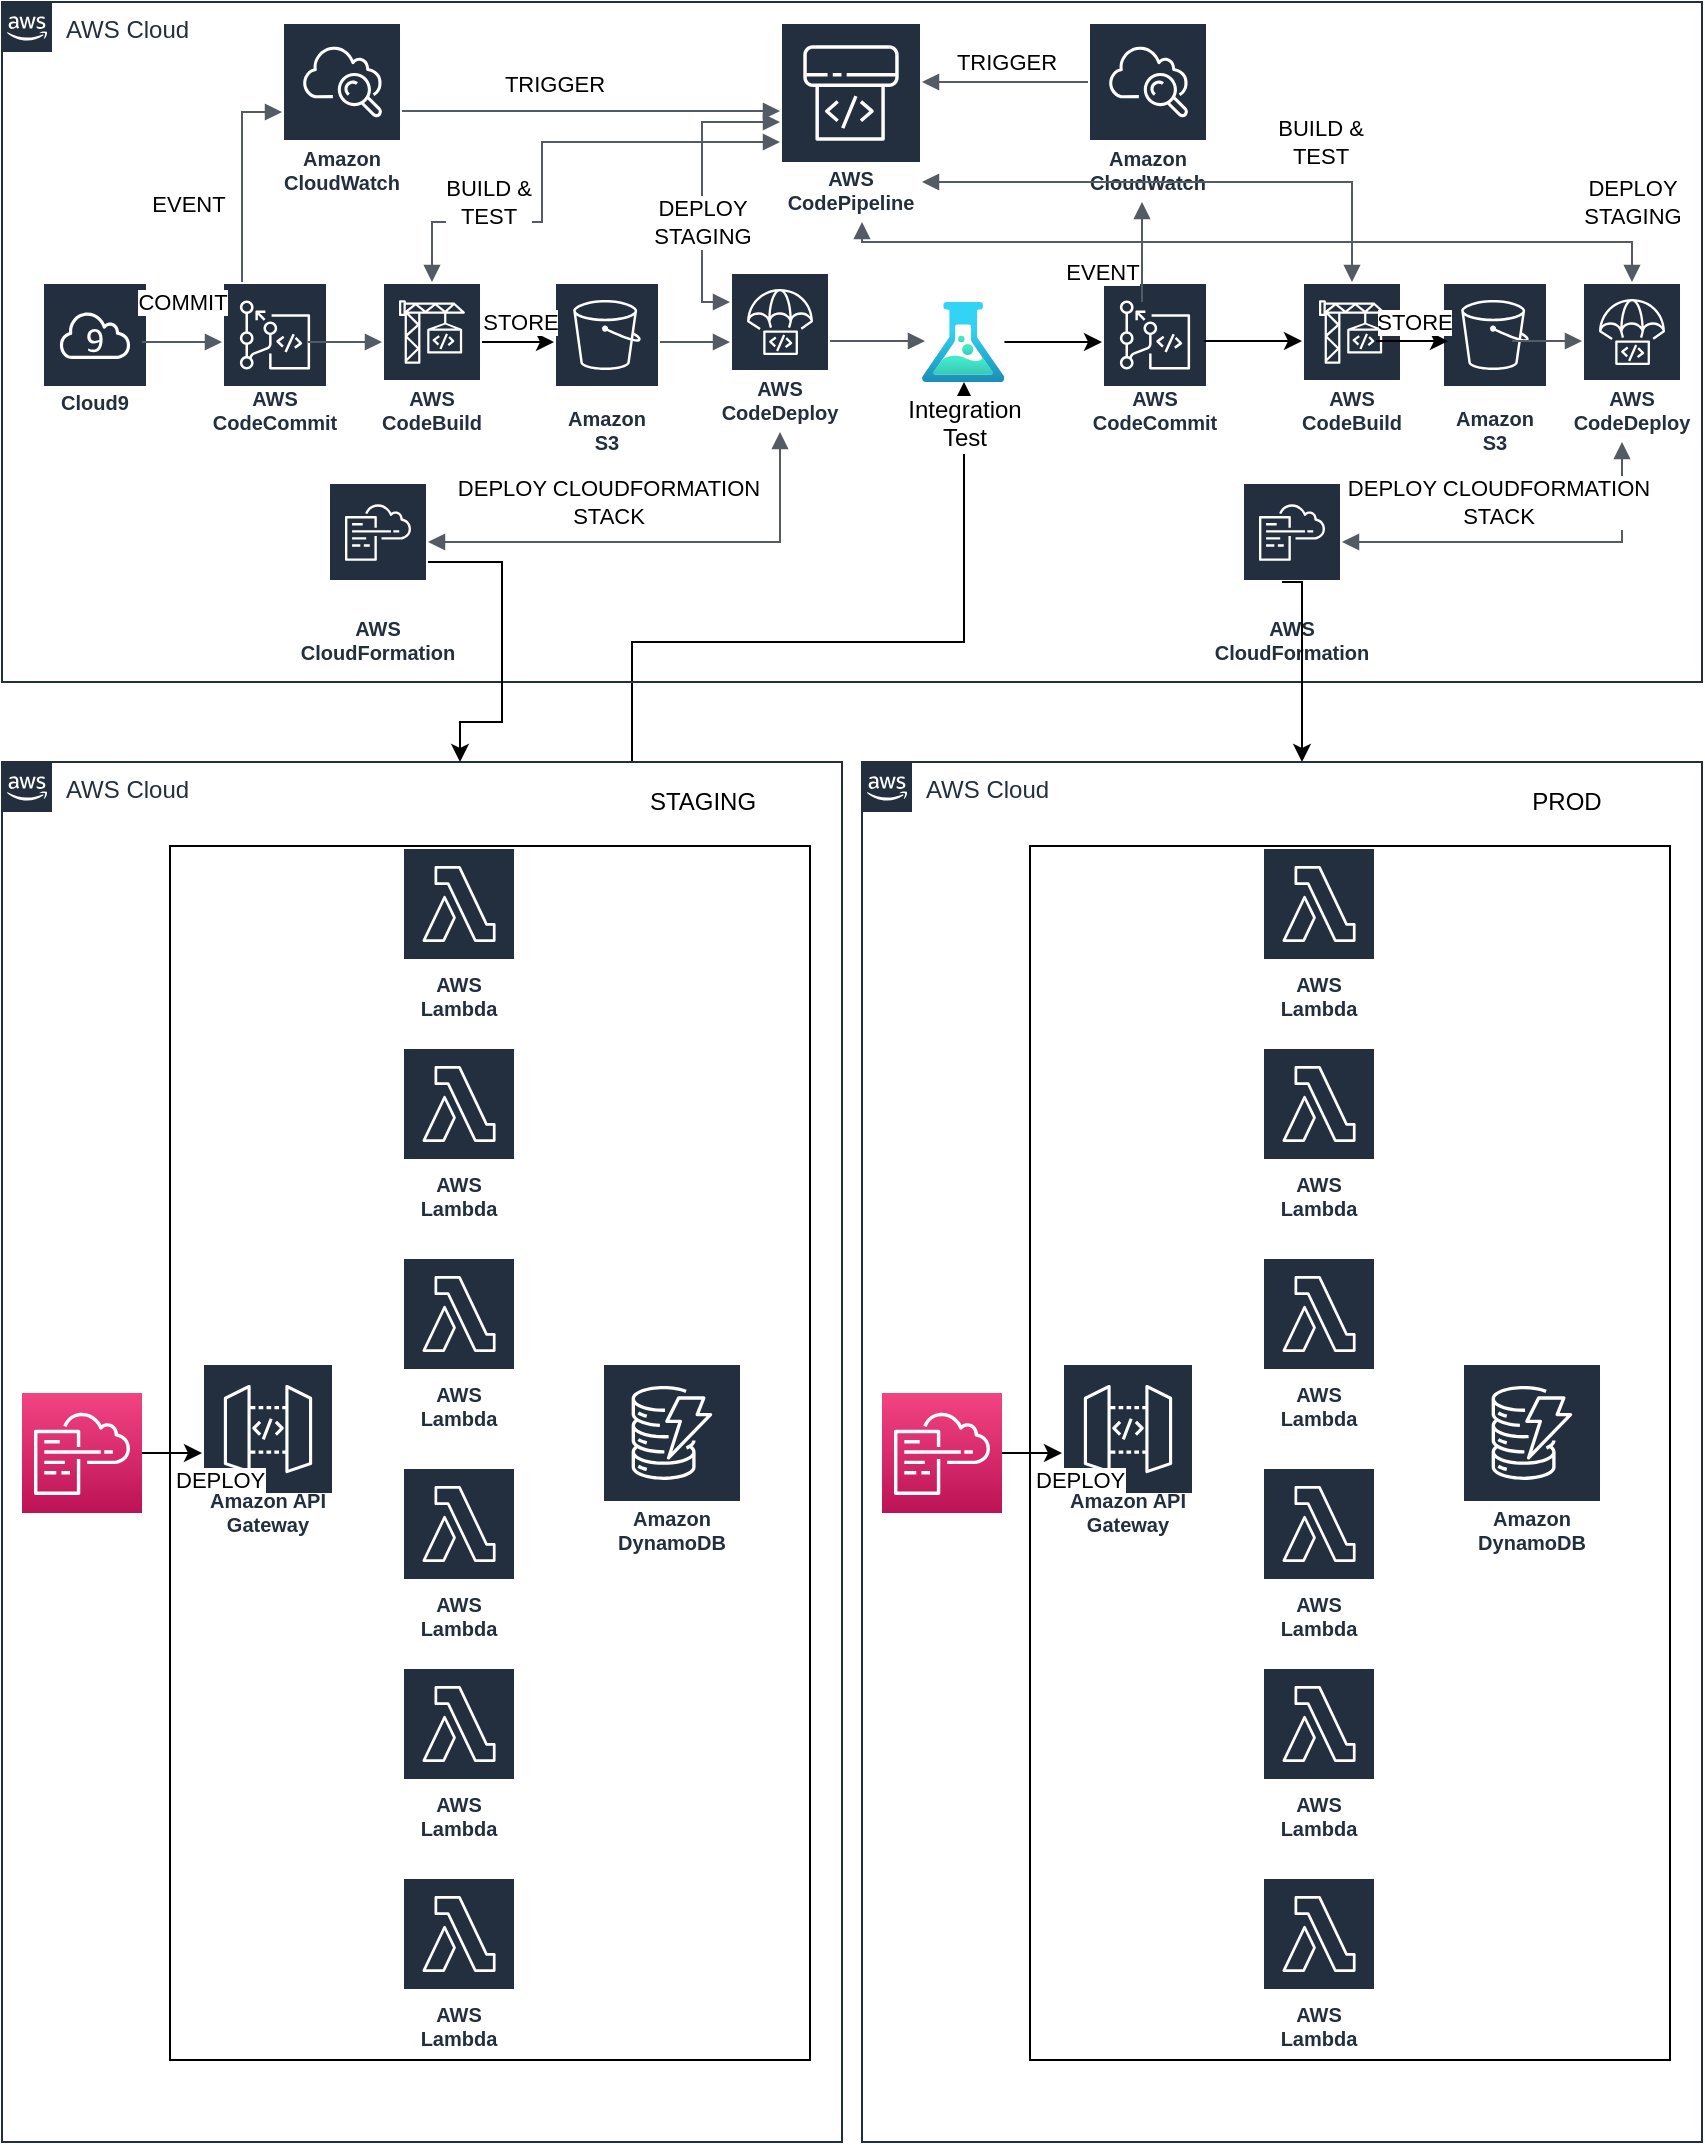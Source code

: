 <mxfile version="20.0.0" type="github"><diagram id="3AgjDYowFYK4neTWA5W-" name="Page-1"><mxGraphModel dx="1133" dy="874" grid="1" gridSize="10" guides="1" tooltips="1" connect="1" arrows="1" fold="1" page="1" pageScale="1" pageWidth="827" pageHeight="1169" background="#ffffff" math="0" shadow="0"><root><mxCell id="0"/><mxCell id="1" parent="0"/><mxCell id="V2-Uz3Rrhtdbzxhr8Gki-95" style="edgeStyle=orthogonalEdgeStyle;rounded=0;orthogonalLoop=1;jettySize=auto;html=1;exitX=0.75;exitY=0;exitDx=0;exitDy=0;" parent="1" source="V2-Uz3Rrhtdbzxhr8Gki-1" target="V2-Uz3Rrhtdbzxhr8Gki-16" edge="1"><mxGeometry relative="1" as="geometry"><Array as="points"><mxPoint x="325" y="360"/><mxPoint x="491" y="360"/></Array></mxGeometry></mxCell><mxCell id="V2-Uz3Rrhtdbzxhr8Gki-1" value="AWS Cloud" style="points=[[0,0],[0.25,0],[0.5,0],[0.75,0],[1,0],[1,0.25],[1,0.5],[1,0.75],[1,1],[0.75,1],[0.5,1],[0.25,1],[0,1],[0,0.75],[0,0.5],[0,0.25]];outlineConnect=0;gradientColor=none;html=1;whiteSpace=wrap;fontSize=12;fontStyle=0;container=1;pointerEvents=0;collapsible=0;recursiveResize=0;shape=mxgraph.aws4.group;grIcon=mxgraph.aws4.group_aws_cloud_alt;strokeColor=#232F3E;fillColor=none;verticalAlign=top;align=left;spacingLeft=30;fontColor=#232F3E;dashed=0;" parent="1" vertex="1"><mxGeometry x="10" y="420" width="420" height="690" as="geometry"/></mxCell><mxCell id="V2-Uz3Rrhtdbzxhr8Gki-29" value="" style="rounded=0;whiteSpace=wrap;html=1;align=center;" parent="V2-Uz3Rrhtdbzxhr8Gki-1" vertex="1"><mxGeometry x="84" y="42" width="320" height="607" as="geometry"/></mxCell><mxCell id="V2-Uz3Rrhtdbzxhr8Gki-17" value="AWS Lambda" style="sketch=0;outlineConnect=0;fontColor=#232F3E;gradientColor=none;strokeColor=#ffffff;fillColor=#232F3E;dashed=0;verticalLabelPosition=middle;verticalAlign=bottom;align=center;html=1;whiteSpace=wrap;fontSize=10;fontStyle=1;spacing=3;shape=mxgraph.aws4.productIcon;prIcon=mxgraph.aws4.lambda;" parent="V2-Uz3Rrhtdbzxhr8Gki-1" vertex="1"><mxGeometry x="200" y="42.5" width="57" height="90" as="geometry"/></mxCell><mxCell id="V2-Uz3Rrhtdbzxhr8Gki-18" value="AWS Lambda" style="sketch=0;outlineConnect=0;fontColor=#232F3E;gradientColor=none;strokeColor=#ffffff;fillColor=#232F3E;dashed=0;verticalLabelPosition=middle;verticalAlign=bottom;align=center;html=1;whiteSpace=wrap;fontSize=10;fontStyle=1;spacing=3;shape=mxgraph.aws4.productIcon;prIcon=mxgraph.aws4.lambda;" parent="V2-Uz3Rrhtdbzxhr8Gki-1" vertex="1"><mxGeometry x="200" y="142.5" width="57" height="90" as="geometry"/></mxCell><mxCell id="V2-Uz3Rrhtdbzxhr8Gki-19" value="AWS Lambda" style="sketch=0;outlineConnect=0;fontColor=#232F3E;gradientColor=none;strokeColor=#ffffff;fillColor=#232F3E;dashed=0;verticalLabelPosition=middle;verticalAlign=bottom;align=center;html=1;whiteSpace=wrap;fontSize=10;fontStyle=1;spacing=3;shape=mxgraph.aws4.productIcon;prIcon=mxgraph.aws4.lambda;" parent="V2-Uz3Rrhtdbzxhr8Gki-1" vertex="1"><mxGeometry x="200" y="247.5" width="57" height="90" as="geometry"/></mxCell><mxCell id="V2-Uz3Rrhtdbzxhr8Gki-20" value="AWS Lambda" style="sketch=0;outlineConnect=0;fontColor=#232F3E;gradientColor=none;strokeColor=#ffffff;fillColor=#232F3E;dashed=0;verticalLabelPosition=middle;verticalAlign=bottom;align=center;html=1;whiteSpace=wrap;fontSize=10;fontStyle=1;spacing=3;shape=mxgraph.aws4.productIcon;prIcon=mxgraph.aws4.lambda;" parent="V2-Uz3Rrhtdbzxhr8Gki-1" vertex="1"><mxGeometry x="200" y="352.5" width="57" height="90" as="geometry"/></mxCell><mxCell id="V2-Uz3Rrhtdbzxhr8Gki-21" value="AWS Lambda" style="sketch=0;outlineConnect=0;fontColor=#232F3E;gradientColor=none;strokeColor=#ffffff;fillColor=#232F3E;dashed=0;verticalLabelPosition=middle;verticalAlign=bottom;align=center;html=1;whiteSpace=wrap;fontSize=10;fontStyle=1;spacing=3;shape=mxgraph.aws4.productIcon;prIcon=mxgraph.aws4.lambda;" parent="V2-Uz3Rrhtdbzxhr8Gki-1" vertex="1"><mxGeometry x="200" y="452.5" width="57" height="90" as="geometry"/></mxCell><mxCell id="V2-Uz3Rrhtdbzxhr8Gki-22" value="AWS Lambda" style="sketch=0;outlineConnect=0;fontColor=#232F3E;gradientColor=none;strokeColor=#ffffff;fillColor=#232F3E;dashed=0;verticalLabelPosition=middle;verticalAlign=bottom;align=center;html=1;whiteSpace=wrap;fontSize=10;fontStyle=1;spacing=3;shape=mxgraph.aws4.productIcon;prIcon=mxgraph.aws4.lambda;" parent="V2-Uz3Rrhtdbzxhr8Gki-1" vertex="1"><mxGeometry x="200" y="557.5" width="57" height="90" as="geometry"/></mxCell><mxCell id="V2-Uz3Rrhtdbzxhr8Gki-23" value="Amazon DynamoDB" style="sketch=0;outlineConnect=0;fontColor=#232F3E;gradientColor=none;strokeColor=#ffffff;fillColor=#232F3E;dashed=0;verticalLabelPosition=middle;verticalAlign=bottom;align=center;html=1;whiteSpace=wrap;fontSize=10;fontStyle=1;spacing=3;shape=mxgraph.aws4.productIcon;prIcon=mxgraph.aws4.dynamodb;" parent="V2-Uz3Rrhtdbzxhr8Gki-1" vertex="1"><mxGeometry x="300" y="300.5" width="70" height="99.5" as="geometry"/></mxCell><mxCell id="V2-Uz3Rrhtdbzxhr8Gki-24" value="Amazon API Gateway" style="sketch=0;outlineConnect=0;fontColor=#232F3E;gradientColor=none;strokeColor=#ffffff;fillColor=#232F3E;dashed=0;verticalLabelPosition=middle;verticalAlign=bottom;align=center;html=1;whiteSpace=wrap;fontSize=10;fontStyle=1;spacing=3;shape=mxgraph.aws4.productIcon;prIcon=mxgraph.aws4.api_gateway;" parent="V2-Uz3Rrhtdbzxhr8Gki-1" vertex="1"><mxGeometry x="100" y="300.5" width="66" height="90" as="geometry"/></mxCell><mxCell id="V2-Uz3Rrhtdbzxhr8Gki-30" value="DEPLOY" style="edgeStyle=orthogonalEdgeStyle;rounded=0;orthogonalLoop=1;jettySize=auto;html=1;labelPosition=right;verticalLabelPosition=bottom;align=left;verticalAlign=top;" parent="V2-Uz3Rrhtdbzxhr8Gki-1" source="V2-Uz3Rrhtdbzxhr8Gki-26" target="V2-Uz3Rrhtdbzxhr8Gki-24" edge="1"><mxGeometry relative="1" as="geometry"/></mxCell><mxCell id="V2-Uz3Rrhtdbzxhr8Gki-26" value="" style="sketch=0;points=[[0,0,0],[0.25,0,0],[0.5,0,0],[0.75,0,0],[1,0,0],[0,1,0],[0.25,1,0],[0.5,1,0],[0.75,1,0],[1,1,0],[0,0.25,0],[0,0.5,0],[0,0.75,0],[1,0.25,0],[1,0.5,0],[1,0.75,0]];points=[[0,0,0],[0.25,0,0],[0.5,0,0],[0.75,0,0],[1,0,0],[0,1,0],[0.25,1,0],[0.5,1,0],[0.75,1,0],[1,1,0],[0,0.25,0],[0,0.5,0],[0,0.75,0],[1,0.25,0],[1,0.5,0],[1,0.75,0]];outlineConnect=0;fontColor=#232F3E;gradientColor=#F34482;gradientDirection=north;fillColor=#BC1356;strokeColor=#ffffff;dashed=0;verticalLabelPosition=bottom;verticalAlign=top;align=center;html=1;fontSize=12;fontStyle=0;aspect=fixed;shape=mxgraph.aws4.resourceIcon;resIcon=mxgraph.aws4.cloudformation;" parent="V2-Uz3Rrhtdbzxhr8Gki-1" vertex="1"><mxGeometry x="10" y="315.5" width="60" height="60" as="geometry"/></mxCell><mxCell id="V2-Uz3Rrhtdbzxhr8Gki-6" value="AWS Cloud" style="points=[[0,0],[0.25,0],[0.5,0],[0.75,0],[1,0],[1,0.25],[1,0.5],[1,0.75],[1,1],[0.75,1],[0.5,1],[0.25,1],[0,1],[0,0.75],[0,0.5],[0,0.25]];outlineConnect=0;gradientColor=none;html=1;whiteSpace=wrap;fontSize=12;fontStyle=0;container=1;pointerEvents=0;collapsible=0;recursiveResize=0;shape=mxgraph.aws4.group;grIcon=mxgraph.aws4.group_aws_cloud_alt;strokeColor=#232F3E;fillColor=none;verticalAlign=top;align=left;spacingLeft=30;fontColor=#232F3E;dashed=0;" parent="1" vertex="1"><mxGeometry x="10" y="40" width="850" height="340" as="geometry"/></mxCell><mxCell id="V2-Uz3Rrhtdbzxhr8Gki-7" value="AWS CodePipeline" style="sketch=0;outlineConnect=0;fontColor=#232F3E;gradientColor=none;strokeColor=#ffffff;fillColor=#232F3E;dashed=0;verticalLabelPosition=middle;verticalAlign=bottom;align=center;html=1;whiteSpace=wrap;fontSize=10;fontStyle=1;spacing=3;shape=mxgraph.aws4.productIcon;prIcon=mxgraph.aws4.codepipeline;" parent="V2-Uz3Rrhtdbzxhr8Gki-6" vertex="1"><mxGeometry x="389" y="10" width="71" height="100" as="geometry"/></mxCell><mxCell id="V2-Uz3Rrhtdbzxhr8Gki-8" value="AWS Cloud9" style="sketch=0;outlineConnect=0;fontColor=#232F3E;gradientColor=none;strokeColor=#ffffff;fillColor=#232F3E;dashed=0;verticalLabelPosition=middle;verticalAlign=bottom;align=center;html=1;whiteSpace=wrap;fontSize=10;fontStyle=1;spacing=3;shape=mxgraph.aws4.productIcon;prIcon=mxgraph.aws4.cloud9;" parent="V2-Uz3Rrhtdbzxhr8Gki-6" vertex="1"><mxGeometry x="20" y="140" width="53" height="70" as="geometry"/></mxCell><mxCell id="V2-Uz3Rrhtdbzxhr8Gki-10" value="AWS CodeCommit" style="sketch=0;outlineConnect=0;fontColor=#232F3E;gradientColor=none;strokeColor=#ffffff;fillColor=#232F3E;dashed=0;verticalLabelPosition=middle;verticalAlign=bottom;align=center;html=1;whiteSpace=wrap;fontSize=10;fontStyle=1;spacing=3;shape=mxgraph.aws4.productIcon;prIcon=mxgraph.aws4.codecommit;" parent="V2-Uz3Rrhtdbzxhr8Gki-6" vertex="1"><mxGeometry x="110" y="140" width="53" height="80" as="geometry"/></mxCell><mxCell id="V2-Uz3Rrhtdbzxhr8Gki-12" value="Amazon S3" style="sketch=0;outlineConnect=0;fontColor=#232F3E;gradientColor=none;strokeColor=#ffffff;fillColor=#232F3E;dashed=0;verticalLabelPosition=middle;verticalAlign=bottom;align=center;html=1;whiteSpace=wrap;fontSize=10;fontStyle=1;spacing=3;shape=mxgraph.aws4.productIcon;prIcon=mxgraph.aws4.s3;" parent="V2-Uz3Rrhtdbzxhr8Gki-6" vertex="1"><mxGeometry x="276" y="140" width="53" height="90" as="geometry"/></mxCell><mxCell id="V2-Uz3Rrhtdbzxhr8Gki-48" value="Amazon CloudWatch" style="sketch=0;outlineConnect=0;fontColor=#232F3E;gradientColor=none;strokeColor=#ffffff;fillColor=#232F3E;dashed=0;verticalLabelPosition=middle;verticalAlign=bottom;align=center;html=1;whiteSpace=wrap;fontSize=10;fontStyle=1;spacing=3;shape=mxgraph.aws4.productIcon;prIcon=mxgraph.aws4.cloudwatch;" parent="V2-Uz3Rrhtdbzxhr8Gki-6" vertex="1"><mxGeometry x="140" y="10" width="60" height="90" as="geometry"/></mxCell><mxCell id="V2-Uz3Rrhtdbzxhr8Gki-49" value="" style="edgeStyle=orthogonalEdgeStyle;html=1;endArrow=block;elbow=vertical;startArrow=none;endFill=1;strokeColor=#545B64;rounded=0;" parent="V2-Uz3Rrhtdbzxhr8Gki-6" target="V2-Uz3Rrhtdbzxhr8Gki-10" edge="1"><mxGeometry width="100" relative="1" as="geometry"><mxPoint x="70" y="170" as="sourcePoint"/><mxPoint x="100" y="170" as="targetPoint"/><Array as="points"><mxPoint x="100" y="170"/><mxPoint x="100" y="170"/></Array></mxGeometry></mxCell><mxCell id="V2-Uz3Rrhtdbzxhr8Gki-56" value="COMMIT" style="edgeLabel;html=1;align=center;verticalAlign=middle;resizable=0;points=[];textDirection=rtl;labelPosition=center;verticalLabelPosition=middle;" parent="V2-Uz3Rrhtdbzxhr8Gki-49" vertex="1" connectable="0"><mxGeometry x="-0.022" y="-2" relative="1" as="geometry"><mxPoint y="-22" as="offset"/></mxGeometry></mxCell><mxCell id="V2-Uz3Rrhtdbzxhr8Gki-50" value="" style="edgeStyle=orthogonalEdgeStyle;html=1;endArrow=block;elbow=vertical;startArrow=none;endFill=1;strokeColor=#545B64;rounded=0;" parent="V2-Uz3Rrhtdbzxhr8Gki-6" target="V2-Uz3Rrhtdbzxhr8Gki-67" edge="1"><mxGeometry width="100" relative="1" as="geometry"><mxPoint x="153" y="170" as="sourcePoint"/><mxPoint x="183" y="170" as="targetPoint"/><Array as="points"><mxPoint x="190" y="170"/><mxPoint x="190" y="170"/></Array></mxGeometry></mxCell><mxCell id="V2-Uz3Rrhtdbzxhr8Gki-54" value="" style="edgeStyle=orthogonalEdgeStyle;html=1;endArrow=block;elbow=vertical;startArrow=none;endFill=1;strokeColor=#545B64;rounded=0;" parent="V2-Uz3Rrhtdbzxhr8Gki-6" source="V2-Uz3Rrhtdbzxhr8Gki-10" target="V2-Uz3Rrhtdbzxhr8Gki-48" edge="1"><mxGeometry width="100" relative="1" as="geometry"><mxPoint x="60" y="120" as="sourcePoint"/><mxPoint x="130" y="120" as="targetPoint"/><Array as="points"><mxPoint x="120" y="55"/></Array></mxGeometry></mxCell><mxCell id="V2-Uz3Rrhtdbzxhr8Gki-63" value="EVENT" style="edgeLabel;html=1;align=center;verticalAlign=middle;resizable=0;points=[];" parent="V2-Uz3Rrhtdbzxhr8Gki-54" vertex="1" connectable="0"><mxGeometry x="-0.111" y="-2" relative="1" as="geometry"><mxPoint x="-29" y="7" as="offset"/></mxGeometry></mxCell><mxCell id="V2-Uz3Rrhtdbzxhr8Gki-55" value="" style="edgeStyle=orthogonalEdgeStyle;html=1;endArrow=block;elbow=vertical;startArrow=none;endFill=1;strokeColor=#545B64;rounded=0;" parent="V2-Uz3Rrhtdbzxhr8Gki-6" target="V2-Uz3Rrhtdbzxhr8Gki-7" edge="1"><mxGeometry width="100" relative="1" as="geometry"><mxPoint x="200" y="54.5" as="sourcePoint"/><mxPoint x="230" y="54.5" as="targetPoint"/><Array as="points"><mxPoint x="300" y="55"/><mxPoint x="300" y="55"/></Array></mxGeometry></mxCell><mxCell id="V2-Uz3Rrhtdbzxhr8Gki-75" value="TRIGGER" style="edgeLabel;html=1;align=center;verticalAlign=middle;resizable=0;points=[];" parent="V2-Uz3Rrhtdbzxhr8Gki-55" vertex="1" connectable="0"><mxGeometry x="-0.142" relative="1" as="geometry"><mxPoint x="-5" y="-14" as="offset"/></mxGeometry></mxCell><mxCell id="V2-Uz3Rrhtdbzxhr8Gki-57" value="AWS CloudFormation" style="sketch=0;outlineConnect=0;fontColor=#232F3E;gradientColor=none;strokeColor=#ffffff;fillColor=#232F3E;dashed=0;verticalLabelPosition=middle;verticalAlign=bottom;align=center;html=1;whiteSpace=wrap;fontSize=10;fontStyle=1;spacing=3;shape=mxgraph.aws4.productIcon;prIcon=mxgraph.aws4.cloudformation;" parent="V2-Uz3Rrhtdbzxhr8Gki-6" vertex="1"><mxGeometry x="163" y="240" width="50" height="95" as="geometry"/></mxCell><mxCell id="V2-Uz3Rrhtdbzxhr8Gki-68" value="" style="edgeStyle=orthogonalEdgeStyle;rounded=0;orthogonalLoop=1;jettySize=auto;html=1;" parent="V2-Uz3Rrhtdbzxhr8Gki-6" source="V2-Uz3Rrhtdbzxhr8Gki-67" target="V2-Uz3Rrhtdbzxhr8Gki-12" edge="1"><mxGeometry relative="1" as="geometry"><Array as="points"><mxPoint x="250" y="170"/><mxPoint x="250" y="170"/></Array></mxGeometry></mxCell><mxCell id="V2-Uz3Rrhtdbzxhr8Gki-71" value="STORE" style="edgeLabel;html=1;align=center;verticalAlign=middle;resizable=0;points=[];" parent="V2-Uz3Rrhtdbzxhr8Gki-68" vertex="1" connectable="0"><mxGeometry x="0.029" y="1" relative="1" as="geometry"><mxPoint y="-9" as="offset"/></mxGeometry></mxCell><mxCell id="V2-Uz3Rrhtdbzxhr8Gki-67" value="AWS CodeBuild" style="sketch=0;outlineConnect=0;fontColor=#232F3E;gradientColor=none;strokeColor=#ffffff;fillColor=#232F3E;dashed=0;verticalLabelPosition=middle;verticalAlign=bottom;align=center;html=1;whiteSpace=wrap;fontSize=10;fontStyle=1;spacing=3;shape=mxgraph.aws4.productIcon;prIcon=mxgraph.aws4.codebuild;" parent="V2-Uz3Rrhtdbzxhr8Gki-6" vertex="1"><mxGeometry x="190" y="140" width="50" height="80" as="geometry"/></mxCell><mxCell id="V2-Uz3Rrhtdbzxhr8Gki-77" value="AWS CodeDeploy" style="sketch=0;outlineConnect=0;fontColor=#232F3E;gradientColor=none;strokeColor=#ffffff;fillColor=#232F3E;dashed=0;verticalLabelPosition=middle;verticalAlign=bottom;align=center;html=1;whiteSpace=wrap;fontSize=10;fontStyle=1;spacing=3;shape=mxgraph.aws4.productIcon;prIcon=mxgraph.aws4.codedeploy;" parent="V2-Uz3Rrhtdbzxhr8Gki-6" vertex="1"><mxGeometry x="364" y="135" width="50" height="80" as="geometry"/></mxCell><mxCell id="V2-Uz3Rrhtdbzxhr8Gki-78" value="" style="edgeStyle=orthogonalEdgeStyle;html=1;endArrow=block;elbow=vertical;startArrow=none;endFill=1;strokeColor=#545B64;rounded=0;" parent="V2-Uz3Rrhtdbzxhr8Gki-6" source="V2-Uz3Rrhtdbzxhr8Gki-12" target="V2-Uz3Rrhtdbzxhr8Gki-77" edge="1"><mxGeometry width="100" relative="1" as="geometry"><mxPoint x="380" y="270" as="sourcePoint"/><mxPoint x="427" y="270" as="targetPoint"/><Array as="points"><mxPoint x="340" y="170"/><mxPoint x="340" y="170"/></Array></mxGeometry></mxCell><mxCell id="V2-Uz3Rrhtdbzxhr8Gki-79" value="" style="edgeStyle=orthogonalEdgeStyle;html=1;endArrow=block;elbow=vertical;startArrow=block;startFill=1;endFill=1;strokeColor=#545B64;rounded=0;" parent="V2-Uz3Rrhtdbzxhr8Gki-6" source="V2-Uz3Rrhtdbzxhr8Gki-77" target="V2-Uz3Rrhtdbzxhr8Gki-7" edge="1"><mxGeometry width="100" relative="1" as="geometry"><mxPoint x="240" y="150" as="sourcePoint"/><mxPoint x="349" y="80" as="targetPoint"/><Array as="points"><mxPoint x="350" y="150"/></Array></mxGeometry></mxCell><mxCell id="V2-Uz3Rrhtdbzxhr8Gki-81" value="DEPLOY&lt;br&gt;STAGING" style="edgeLabel;html=1;align=center;verticalAlign=middle;resizable=0;points=[];rotation=0;" parent="V2-Uz3Rrhtdbzxhr8Gki-79" vertex="1" connectable="0"><mxGeometry x="-0.031" y="2" relative="1" as="geometry"><mxPoint x="2" y="15" as="offset"/></mxGeometry></mxCell><mxCell id="V2-Uz3Rrhtdbzxhr8Gki-98" value="" style="edgeStyle=orthogonalEdgeStyle;rounded=0;orthogonalLoop=1;jettySize=auto;html=1;" parent="V2-Uz3Rrhtdbzxhr8Gki-6" source="V2-Uz3Rrhtdbzxhr8Gki-16" target="V2-Uz3Rrhtdbzxhr8Gki-96" edge="1"><mxGeometry relative="1" as="geometry"><Array as="points"><mxPoint x="530" y="170"/><mxPoint x="530" y="170"/></Array></mxGeometry></mxCell><mxCell id="V2-Uz3Rrhtdbzxhr8Gki-16" value="Integration&lt;br&gt;Test" style="aspect=fixed;html=1;points=[];align=center;image;fontSize=12;image=img/lib/azure2/general/Load_Test.svg;" parent="V2-Uz3Rrhtdbzxhr8Gki-6" vertex="1"><mxGeometry x="460.0" y="150" width="41.21" height="40" as="geometry"/></mxCell><mxCell id="V2-Uz3Rrhtdbzxhr8Gki-82" value="" style="edgeStyle=orthogonalEdgeStyle;html=1;endArrow=block;elbow=vertical;startArrow=none;endFill=1;strokeColor=#545B64;rounded=0;" parent="V2-Uz3Rrhtdbzxhr8Gki-6" edge="1"><mxGeometry width="100" relative="1" as="geometry"><mxPoint x="414" y="169.5" as="sourcePoint"/><mxPoint x="461.5" y="169.5" as="targetPoint"/><Array as="points"><mxPoint x="451.5" y="169.5"/><mxPoint x="451.5" y="169.5"/></Array></mxGeometry></mxCell><mxCell id="V2-Uz3Rrhtdbzxhr8Gki-92" value="" style="edgeStyle=orthogonalEdgeStyle;html=1;endArrow=block;elbow=vertical;startArrow=block;startFill=1;endFill=1;strokeColor=#545B64;rounded=0;" parent="V2-Uz3Rrhtdbzxhr8Gki-6" source="V2-Uz3Rrhtdbzxhr8Gki-57" target="V2-Uz3Rrhtdbzxhr8Gki-77" edge="1"><mxGeometry width="100" relative="1" as="geometry"><mxPoint x="250" y="280" as="sourcePoint"/><mxPoint x="350" y="280" as="targetPoint"/><Array as="points"><mxPoint x="389" y="270"/></Array></mxGeometry></mxCell><mxCell id="V2-Uz3Rrhtdbzxhr8Gki-93" value="DEPLOY CLOUDFORMATION&lt;br&gt;STACK" style="edgeLabel;html=1;align=center;verticalAlign=middle;resizable=0;points=[];" parent="V2-Uz3Rrhtdbzxhr8Gki-92" vertex="1" connectable="0"><mxGeometry x="-0.197" y="2" relative="1" as="geometry"><mxPoint x="-3" y="-18" as="offset"/></mxGeometry></mxCell><mxCell id="V2-Uz3Rrhtdbzxhr8Gki-96" value="AWS CodeCommit" style="sketch=0;outlineConnect=0;fontColor=#232F3E;gradientColor=none;strokeColor=#ffffff;fillColor=#232F3E;dashed=0;verticalLabelPosition=middle;verticalAlign=bottom;align=center;html=1;whiteSpace=wrap;fontSize=10;fontStyle=1;spacing=3;shape=mxgraph.aws4.productIcon;prIcon=mxgraph.aws4.codecommit;" parent="V2-Uz3Rrhtdbzxhr8Gki-6" vertex="1"><mxGeometry x="550" y="140" width="53" height="80" as="geometry"/></mxCell><mxCell id="V2-Uz3Rrhtdbzxhr8Gki-99" value="AWS CodeBuild" style="sketch=0;outlineConnect=0;fontColor=#232F3E;gradientColor=none;strokeColor=#ffffff;fillColor=#232F3E;dashed=0;verticalLabelPosition=middle;verticalAlign=bottom;align=center;html=1;whiteSpace=wrap;fontSize=10;fontStyle=1;spacing=3;shape=mxgraph.aws4.productIcon;prIcon=mxgraph.aws4.codebuild;" parent="V2-Uz3Rrhtdbzxhr8Gki-6" vertex="1"><mxGeometry x="650" y="140" width="50" height="80" as="geometry"/></mxCell><mxCell id="V2-Uz3Rrhtdbzxhr8Gki-100" value="" style="edgeStyle=orthogonalEdgeStyle;rounded=0;orthogonalLoop=1;jettySize=auto;html=1;" parent="V2-Uz3Rrhtdbzxhr8Gki-6" edge="1"><mxGeometry relative="1" as="geometry"><mxPoint x="601.21" y="169.5" as="sourcePoint"/><mxPoint x="650" y="169.5" as="targetPoint"/><Array as="points"><mxPoint x="630" y="169.5"/><mxPoint x="630" y="169.5"/></Array></mxGeometry></mxCell><mxCell id="V2-Uz3Rrhtdbzxhr8Gki-102" value="" style="edgeStyle=orthogonalEdgeStyle;html=1;endArrow=block;elbow=vertical;startArrow=none;endFill=1;strokeColor=#545B64;rounded=0;" parent="V2-Uz3Rrhtdbzxhr8Gki-6" target="V2-Uz3Rrhtdbzxhr8Gki-101" edge="1"><mxGeometry width="100" relative="1" as="geometry"><mxPoint x="570" y="150" as="sourcePoint"/><mxPoint x="590" y="65" as="targetPoint"/><Array as="points"><mxPoint x="570" y="65"/></Array></mxGeometry></mxCell><mxCell id="V2-Uz3Rrhtdbzxhr8Gki-103" value="EVENT" style="edgeLabel;html=1;align=center;verticalAlign=middle;resizable=0;points=[];" parent="V2-Uz3Rrhtdbzxhr8Gki-102" vertex="1" connectable="0"><mxGeometry x="-0.111" y="-2" relative="1" as="geometry"><mxPoint x="-22" y="7" as="offset"/></mxGeometry></mxCell><mxCell id="V2-Uz3Rrhtdbzxhr8Gki-104" value="" style="edgeStyle=orthogonalEdgeStyle;html=1;endArrow=block;elbow=vertical;startArrow=none;endFill=1;strokeColor=#545B64;rounded=0;" parent="V2-Uz3Rrhtdbzxhr8Gki-6" source="V2-Uz3Rrhtdbzxhr8Gki-101" target="V2-Uz3Rrhtdbzxhr8Gki-7" edge="1"><mxGeometry width="100" relative="1" as="geometry"><mxPoint x="470" y="20" as="sourcePoint"/><mxPoint x="613" y="20" as="targetPoint"/><Array as="points"><mxPoint x="500" y="40"/><mxPoint x="500" y="40"/></Array></mxGeometry></mxCell><mxCell id="V2-Uz3Rrhtdbzxhr8Gki-105" value="TRIGGER" style="edgeLabel;html=1;align=center;verticalAlign=middle;resizable=0;points=[];" parent="V2-Uz3Rrhtdbzxhr8Gki-104" vertex="1" connectable="0"><mxGeometry x="-0.142" relative="1" as="geometry"><mxPoint x="-6" y="-10" as="offset"/></mxGeometry></mxCell><mxCell id="V2-Uz3Rrhtdbzxhr8Gki-108" value="Amazon S3" style="sketch=0;outlineConnect=0;fontColor=#232F3E;gradientColor=none;strokeColor=#ffffff;fillColor=#232F3E;dashed=0;verticalLabelPosition=middle;verticalAlign=bottom;align=center;html=1;whiteSpace=wrap;fontSize=10;fontStyle=1;spacing=3;shape=mxgraph.aws4.productIcon;prIcon=mxgraph.aws4.s3;" parent="V2-Uz3Rrhtdbzxhr8Gki-6" vertex="1"><mxGeometry x="720" y="140" width="53" height="90" as="geometry"/></mxCell><mxCell id="V2-Uz3Rrhtdbzxhr8Gki-109" value="" style="edgeStyle=orthogonalEdgeStyle;rounded=0;orthogonalLoop=1;jettySize=auto;html=1;" parent="V2-Uz3Rrhtdbzxhr8Gki-6" edge="1"><mxGeometry relative="1" as="geometry"><mxPoint x="687" y="169.5" as="sourcePoint"/><mxPoint x="723" y="169.5" as="targetPoint"/><Array as="points"><mxPoint x="697" y="169.5"/><mxPoint x="697" y="169.5"/></Array></mxGeometry></mxCell><mxCell id="V2-Uz3Rrhtdbzxhr8Gki-110" value="STORE" style="edgeLabel;html=1;align=center;verticalAlign=middle;resizable=0;points=[];" parent="V2-Uz3Rrhtdbzxhr8Gki-109" vertex="1" connectable="0"><mxGeometry x="0.029" y="1" relative="1" as="geometry"><mxPoint y="-9" as="offset"/></mxGeometry></mxCell><mxCell id="V2-Uz3Rrhtdbzxhr8Gki-111" value="AWS CodeDeploy" style="sketch=0;outlineConnect=0;fontColor=#232F3E;gradientColor=none;strokeColor=#ffffff;fillColor=#232F3E;dashed=0;verticalLabelPosition=middle;verticalAlign=bottom;align=center;html=1;whiteSpace=wrap;fontSize=10;fontStyle=1;spacing=3;shape=mxgraph.aws4.productIcon;prIcon=mxgraph.aws4.codedeploy;" parent="V2-Uz3Rrhtdbzxhr8Gki-6" vertex="1"><mxGeometry x="790" y="140" width="50" height="80" as="geometry"/></mxCell><mxCell id="V2-Uz3Rrhtdbzxhr8Gki-112" value="" style="edgeStyle=orthogonalEdgeStyle;html=1;endArrow=block;elbow=vertical;startArrow=none;endFill=1;strokeColor=#545B64;rounded=0;" parent="V2-Uz3Rrhtdbzxhr8Gki-6" edge="1"><mxGeometry width="100" relative="1" as="geometry"><mxPoint x="755" y="169.5" as="sourcePoint"/><mxPoint x="790" y="169.5" as="targetPoint"/><Array as="points"><mxPoint x="766" y="169.5"/><mxPoint x="766" y="169.5"/></Array></mxGeometry></mxCell><mxCell id="V2-Uz3Rrhtdbzxhr8Gki-113" value="" style="edgeStyle=orthogonalEdgeStyle;html=1;endArrow=block;elbow=vertical;startArrow=block;startFill=1;endFill=1;strokeColor=#545B64;rounded=0;" parent="V2-Uz3Rrhtdbzxhr8Gki-6" source="V2-Uz3Rrhtdbzxhr8Gki-111" target="V2-Uz3Rrhtdbzxhr8Gki-7" edge="1"><mxGeometry width="100" relative="1" as="geometry"><mxPoint x="814" y="120" as="sourcePoint"/><mxPoint x="800" y="80" as="targetPoint"/><Array as="points"><mxPoint x="815" y="120"/><mxPoint x="430" y="120"/><mxPoint x="430" y="60"/></Array></mxGeometry></mxCell><mxCell id="V2-Uz3Rrhtdbzxhr8Gki-114" value="DEPLOY&lt;br&gt;STAGING" style="edgeLabel;html=1;align=center;verticalAlign=middle;resizable=0;points=[];rotation=0;" parent="V2-Uz3Rrhtdbzxhr8Gki-113" vertex="1" connectable="0"><mxGeometry x="-0.031" y="2" relative="1" as="geometry"><mxPoint x="181" y="-22" as="offset"/></mxGeometry></mxCell><mxCell id="V2-Uz3Rrhtdbzxhr8Gki-115" value="AWS CloudFormation" style="sketch=0;outlineConnect=0;fontColor=#232F3E;gradientColor=none;strokeColor=#ffffff;fillColor=#232F3E;dashed=0;verticalLabelPosition=middle;verticalAlign=bottom;align=center;html=1;whiteSpace=wrap;fontSize=10;fontStyle=1;spacing=3;shape=mxgraph.aws4.productIcon;prIcon=mxgraph.aws4.cloudformation;" parent="V2-Uz3Rrhtdbzxhr8Gki-6" vertex="1"><mxGeometry x="620" y="240" width="50" height="95" as="geometry"/></mxCell><mxCell id="V2-Uz3Rrhtdbzxhr8Gki-116" value="" style="edgeStyle=orthogonalEdgeStyle;html=1;endArrow=block;elbow=vertical;startArrow=block;startFill=1;endFill=1;strokeColor=#545B64;rounded=0;" parent="V2-Uz3Rrhtdbzxhr8Gki-6" target="V2-Uz3Rrhtdbzxhr8Gki-111" edge="1"><mxGeometry width="100" relative="1" as="geometry"><mxPoint x="670" y="270" as="sourcePoint"/><mxPoint x="846" y="215" as="targetPoint"/><Array as="points"><mxPoint x="810" y="270"/></Array></mxGeometry></mxCell><mxCell id="V2-Uz3Rrhtdbzxhr8Gki-117" value="DEPLOY CLOUDFORMATION&lt;br&gt;STACK" style="edgeLabel;html=1;align=center;verticalAlign=middle;resizable=0;points=[];" parent="V2-Uz3Rrhtdbzxhr8Gki-116" vertex="1" connectable="0"><mxGeometry x="-0.197" y="2" relative="1" as="geometry"><mxPoint x="1" y="-18" as="offset"/></mxGeometry></mxCell><mxCell id="V2-Uz3Rrhtdbzxhr8Gki-118" value="" style="edgeStyle=orthogonalEdgeStyle;rounded=0;orthogonalLoop=1;jettySize=auto;html=1;" parent="V2-Uz3Rrhtdbzxhr8Gki-6" target="V2-Uz3Rrhtdbzxhr8Gki-34" edge="1"><mxGeometry relative="1" as="geometry"><mxPoint x="640" y="290" as="sourcePoint"/><mxPoint x="656" y="390" as="targetPoint"/><Array as="points"><mxPoint x="650" y="290"/></Array></mxGeometry></mxCell><mxCell id="V2-Uz3Rrhtdbzxhr8Gki-101" value="Amazon CloudWatch" style="sketch=0;outlineConnect=0;fontColor=#232F3E;gradientColor=none;strokeColor=#ffffff;fillColor=#232F3E;dashed=0;verticalLabelPosition=middle;verticalAlign=bottom;align=center;html=1;whiteSpace=wrap;fontSize=10;fontStyle=1;spacing=3;shape=mxgraph.aws4.productIcon;prIcon=mxgraph.aws4.cloudwatch;" parent="V2-Uz3Rrhtdbzxhr8Gki-6" vertex="1"><mxGeometry x="543" y="10" width="60" height="90" as="geometry"/></mxCell><mxCell id="V2-Uz3Rrhtdbzxhr8Gki-72" value="" style="edgeStyle=orthogonalEdgeStyle;html=1;endArrow=block;elbow=vertical;startArrow=block;startFill=1;endFill=1;strokeColor=#545B64;rounded=0;" parent="V2-Uz3Rrhtdbzxhr8Gki-6" source="V2-Uz3Rrhtdbzxhr8Gki-67" target="V2-Uz3Rrhtdbzxhr8Gki-7" edge="1"><mxGeometry width="100" relative="1" as="geometry"><mxPoint x="186.5" y="150" as="sourcePoint"/><mxPoint x="350" y="70" as="targetPoint"/><Array as="points"><mxPoint x="215" y="110"/><mxPoint x="270" y="110"/><mxPoint x="270" y="70"/></Array></mxGeometry></mxCell><mxCell id="V2-Uz3Rrhtdbzxhr8Gki-76" value="BUILD &amp;amp;&lt;br&gt;TEST" style="edgeLabel;html=1;align=center;verticalAlign=middle;resizable=0;points=[];" parent="V2-Uz3Rrhtdbzxhr8Gki-72" vertex="1" connectable="0"><mxGeometry x="-0.393" y="-1" relative="1" as="geometry"><mxPoint x="-16" y="-11" as="offset"/></mxGeometry></mxCell><mxCell id="V2-Uz3Rrhtdbzxhr8Gki-121" value="" style="edgeStyle=orthogonalEdgeStyle;html=1;endArrow=block;elbow=vertical;startArrow=block;startFill=1;endFill=1;strokeColor=#545B64;rounded=0;" parent="V2-Uz3Rrhtdbzxhr8Gki-6" source="V2-Uz3Rrhtdbzxhr8Gki-99" target="V2-Uz3Rrhtdbzxhr8Gki-7" edge="1"><mxGeometry width="100" relative="1" as="geometry"><mxPoint x="640" y="100" as="sourcePoint"/><mxPoint x="814" y="30" as="targetPoint"/><Array as="points"><mxPoint x="675" y="90"/></Array></mxGeometry></mxCell><mxCell id="V2-Uz3Rrhtdbzxhr8Gki-122" value="BUILD &amp;amp;&lt;br&gt;TEST" style="edgeLabel;html=1;align=center;verticalAlign=middle;resizable=0;points=[];rotation=0;" parent="V2-Uz3Rrhtdbzxhr8Gki-121" vertex="1" connectable="0"><mxGeometry x="-0.393" y="-1" relative="1" as="geometry"><mxPoint x="14" y="-19" as="offset"/></mxGeometry></mxCell><mxCell id="V2-Uz3Rrhtdbzxhr8Gki-34" value="AWS Cloud" style="points=[[0,0],[0.25,0],[0.5,0],[0.75,0],[1,0],[1,0.25],[1,0.5],[1,0.75],[1,1],[0.75,1],[0.5,1],[0.25,1],[0,1],[0,0.75],[0,0.5],[0,0.25]];outlineConnect=0;gradientColor=none;html=1;whiteSpace=wrap;fontSize=12;fontStyle=0;container=1;pointerEvents=0;collapsible=0;recursiveResize=0;shape=mxgraph.aws4.group;grIcon=mxgraph.aws4.group_aws_cloud_alt;strokeColor=#232F3E;fillColor=none;verticalAlign=top;align=left;spacingLeft=30;fontColor=#232F3E;dashed=0;" parent="1" vertex="1"><mxGeometry x="440" y="420" width="420" height="690" as="geometry"/></mxCell><mxCell id="V2-Uz3Rrhtdbzxhr8Gki-35" value="" style="rounded=0;whiteSpace=wrap;html=1;align=center;" parent="V2-Uz3Rrhtdbzxhr8Gki-34" vertex="1"><mxGeometry x="84" y="42" width="320" height="607" as="geometry"/></mxCell><mxCell id="V2-Uz3Rrhtdbzxhr8Gki-36" value="AWS Lambda" style="sketch=0;outlineConnect=0;fontColor=#232F3E;gradientColor=none;strokeColor=#ffffff;fillColor=#232F3E;dashed=0;verticalLabelPosition=middle;verticalAlign=bottom;align=center;html=1;whiteSpace=wrap;fontSize=10;fontStyle=1;spacing=3;shape=mxgraph.aws4.productIcon;prIcon=mxgraph.aws4.lambda;" parent="V2-Uz3Rrhtdbzxhr8Gki-34" vertex="1"><mxGeometry x="200" y="42.5" width="57" height="90" as="geometry"/></mxCell><mxCell id="V2-Uz3Rrhtdbzxhr8Gki-37" value="AWS Lambda" style="sketch=0;outlineConnect=0;fontColor=#232F3E;gradientColor=none;strokeColor=#ffffff;fillColor=#232F3E;dashed=0;verticalLabelPosition=middle;verticalAlign=bottom;align=center;html=1;whiteSpace=wrap;fontSize=10;fontStyle=1;spacing=3;shape=mxgraph.aws4.productIcon;prIcon=mxgraph.aws4.lambda;" parent="V2-Uz3Rrhtdbzxhr8Gki-34" vertex="1"><mxGeometry x="200" y="142.5" width="57" height="90" as="geometry"/></mxCell><mxCell id="V2-Uz3Rrhtdbzxhr8Gki-38" value="AWS Lambda" style="sketch=0;outlineConnect=0;fontColor=#232F3E;gradientColor=none;strokeColor=#ffffff;fillColor=#232F3E;dashed=0;verticalLabelPosition=middle;verticalAlign=bottom;align=center;html=1;whiteSpace=wrap;fontSize=10;fontStyle=1;spacing=3;shape=mxgraph.aws4.productIcon;prIcon=mxgraph.aws4.lambda;" parent="V2-Uz3Rrhtdbzxhr8Gki-34" vertex="1"><mxGeometry x="200" y="247.5" width="57" height="90" as="geometry"/></mxCell><mxCell id="V2-Uz3Rrhtdbzxhr8Gki-39" value="AWS Lambda" style="sketch=0;outlineConnect=0;fontColor=#232F3E;gradientColor=none;strokeColor=#ffffff;fillColor=#232F3E;dashed=0;verticalLabelPosition=middle;verticalAlign=bottom;align=center;html=1;whiteSpace=wrap;fontSize=10;fontStyle=1;spacing=3;shape=mxgraph.aws4.productIcon;prIcon=mxgraph.aws4.lambda;" parent="V2-Uz3Rrhtdbzxhr8Gki-34" vertex="1"><mxGeometry x="200" y="352.5" width="57" height="90" as="geometry"/></mxCell><mxCell id="V2-Uz3Rrhtdbzxhr8Gki-40" value="AWS Lambda" style="sketch=0;outlineConnect=0;fontColor=#232F3E;gradientColor=none;strokeColor=#ffffff;fillColor=#232F3E;dashed=0;verticalLabelPosition=middle;verticalAlign=bottom;align=center;html=1;whiteSpace=wrap;fontSize=10;fontStyle=1;spacing=3;shape=mxgraph.aws4.productIcon;prIcon=mxgraph.aws4.lambda;" parent="V2-Uz3Rrhtdbzxhr8Gki-34" vertex="1"><mxGeometry x="200" y="452.5" width="57" height="90" as="geometry"/></mxCell><mxCell id="V2-Uz3Rrhtdbzxhr8Gki-41" value="AWS Lambda" style="sketch=0;outlineConnect=0;fontColor=#232F3E;gradientColor=none;strokeColor=#ffffff;fillColor=#232F3E;dashed=0;verticalLabelPosition=middle;verticalAlign=bottom;align=center;html=1;whiteSpace=wrap;fontSize=10;fontStyle=1;spacing=3;shape=mxgraph.aws4.productIcon;prIcon=mxgraph.aws4.lambda;" parent="V2-Uz3Rrhtdbzxhr8Gki-34" vertex="1"><mxGeometry x="200" y="557.5" width="57" height="90" as="geometry"/></mxCell><mxCell id="V2-Uz3Rrhtdbzxhr8Gki-42" value="Amazon DynamoDB" style="sketch=0;outlineConnect=0;fontColor=#232F3E;gradientColor=none;strokeColor=#ffffff;fillColor=#232F3E;dashed=0;verticalLabelPosition=middle;verticalAlign=bottom;align=center;html=1;whiteSpace=wrap;fontSize=10;fontStyle=1;spacing=3;shape=mxgraph.aws4.productIcon;prIcon=mxgraph.aws4.dynamodb;" parent="V2-Uz3Rrhtdbzxhr8Gki-34" vertex="1"><mxGeometry x="300" y="300.5" width="70" height="99.5" as="geometry"/></mxCell><mxCell id="V2-Uz3Rrhtdbzxhr8Gki-43" value="Amazon API Gateway" style="sketch=0;outlineConnect=0;fontColor=#232F3E;gradientColor=none;strokeColor=#ffffff;fillColor=#232F3E;dashed=0;verticalLabelPosition=middle;verticalAlign=bottom;align=center;html=1;whiteSpace=wrap;fontSize=10;fontStyle=1;spacing=3;shape=mxgraph.aws4.productIcon;prIcon=mxgraph.aws4.api_gateway;" parent="V2-Uz3Rrhtdbzxhr8Gki-34" vertex="1"><mxGeometry x="100" y="300.5" width="66" height="90" as="geometry"/></mxCell><mxCell id="V2-Uz3Rrhtdbzxhr8Gki-44" value="DEPLOY" style="edgeStyle=orthogonalEdgeStyle;rounded=0;orthogonalLoop=1;jettySize=auto;html=1;labelPosition=right;verticalLabelPosition=bottom;align=left;verticalAlign=top;" parent="V2-Uz3Rrhtdbzxhr8Gki-34" source="V2-Uz3Rrhtdbzxhr8Gki-45" target="V2-Uz3Rrhtdbzxhr8Gki-43" edge="1"><mxGeometry relative="1" as="geometry"/></mxCell><mxCell id="V2-Uz3Rrhtdbzxhr8Gki-45" value="" style="sketch=0;points=[[0,0,0],[0.25,0,0],[0.5,0,0],[0.75,0,0],[1,0,0],[0,1,0],[0.25,1,0],[0.5,1,0],[0.75,1,0],[1,1,0],[0,0.25,0],[0,0.5,0],[0,0.75,0],[1,0.25,0],[1,0.5,0],[1,0.75,0]];points=[[0,0,0],[0.25,0,0],[0.5,0,0],[0.75,0,0],[1,0,0],[0,1,0],[0.25,1,0],[0.5,1,0],[0.75,1,0],[1,1,0],[0,0.25,0],[0,0.5,0],[0,0.75,0],[1,0.25,0],[1,0.5,0],[1,0.75,0]];outlineConnect=0;fontColor=#232F3E;gradientColor=#F34482;gradientDirection=north;fillColor=#BC1356;strokeColor=#ffffff;dashed=0;verticalLabelPosition=bottom;verticalAlign=top;align=center;html=1;fontSize=12;fontStyle=0;aspect=fixed;shape=mxgraph.aws4.resourceIcon;resIcon=mxgraph.aws4.cloudformation;" parent="V2-Uz3Rrhtdbzxhr8Gki-34" vertex="1"><mxGeometry x="10" y="315.5" width="60" height="60" as="geometry"/></mxCell><mxCell id="V2-Uz3Rrhtdbzxhr8Gki-47" value="PROD" style="text;html=1;align=center;verticalAlign=middle;resizable=0;points=[];autosize=1;strokeColor=none;fillColor=none;" parent="V2-Uz3Rrhtdbzxhr8Gki-34" vertex="1"><mxGeometry x="327" y="10" width="50" height="20" as="geometry"/></mxCell><mxCell id="V2-Uz3Rrhtdbzxhr8Gki-46" value="STAGING" style="text;html=1;align=center;verticalAlign=middle;resizable=0;points=[];autosize=1;strokeColor=none;fillColor=none;" parent="1" vertex="1"><mxGeometry x="325" y="430" width="70" height="20" as="geometry"/></mxCell><mxCell id="V2-Uz3Rrhtdbzxhr8Gki-94" value="" style="edgeStyle=orthogonalEdgeStyle;rounded=0;orthogonalLoop=1;jettySize=auto;html=1;" parent="1" source="V2-Uz3Rrhtdbzxhr8Gki-57" edge="1"><mxGeometry relative="1" as="geometry"><mxPoint x="239" y="420" as="targetPoint"/><Array as="points"><mxPoint x="260" y="320"/><mxPoint x="260" y="400"/><mxPoint x="239" y="400"/></Array></mxGeometry></mxCell></root></mxGraphModel></diagram></mxfile>